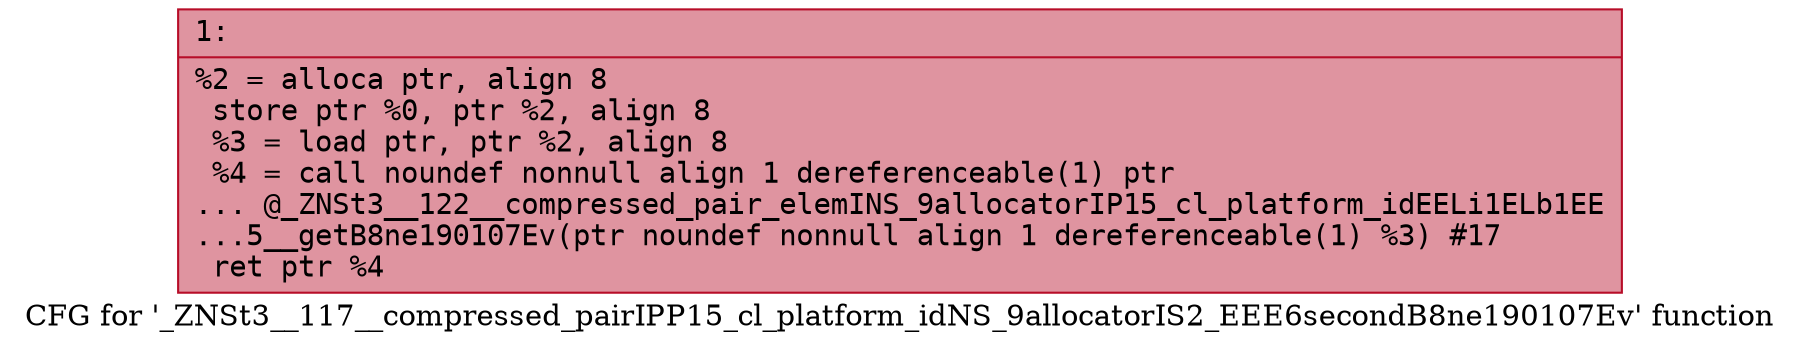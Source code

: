 digraph "CFG for '_ZNSt3__117__compressed_pairIPP15_cl_platform_idNS_9allocatorIS2_EEE6secondB8ne190107Ev' function" {
	label="CFG for '_ZNSt3__117__compressed_pairIPP15_cl_platform_idNS_9allocatorIS2_EEE6secondB8ne190107Ev' function";

	Node0x600000634c80 [shape=record,color="#b70d28ff", style=filled, fillcolor="#b70d2870" fontname="Courier",label="{1:\l|  %2 = alloca ptr, align 8\l  store ptr %0, ptr %2, align 8\l  %3 = load ptr, ptr %2, align 8\l  %4 = call noundef nonnull align 1 dereferenceable(1) ptr\l... @_ZNSt3__122__compressed_pair_elemINS_9allocatorIP15_cl_platform_idEELi1ELb1EE\l...5__getB8ne190107Ev(ptr noundef nonnull align 1 dereferenceable(1) %3) #17\l  ret ptr %4\l}"];
}
